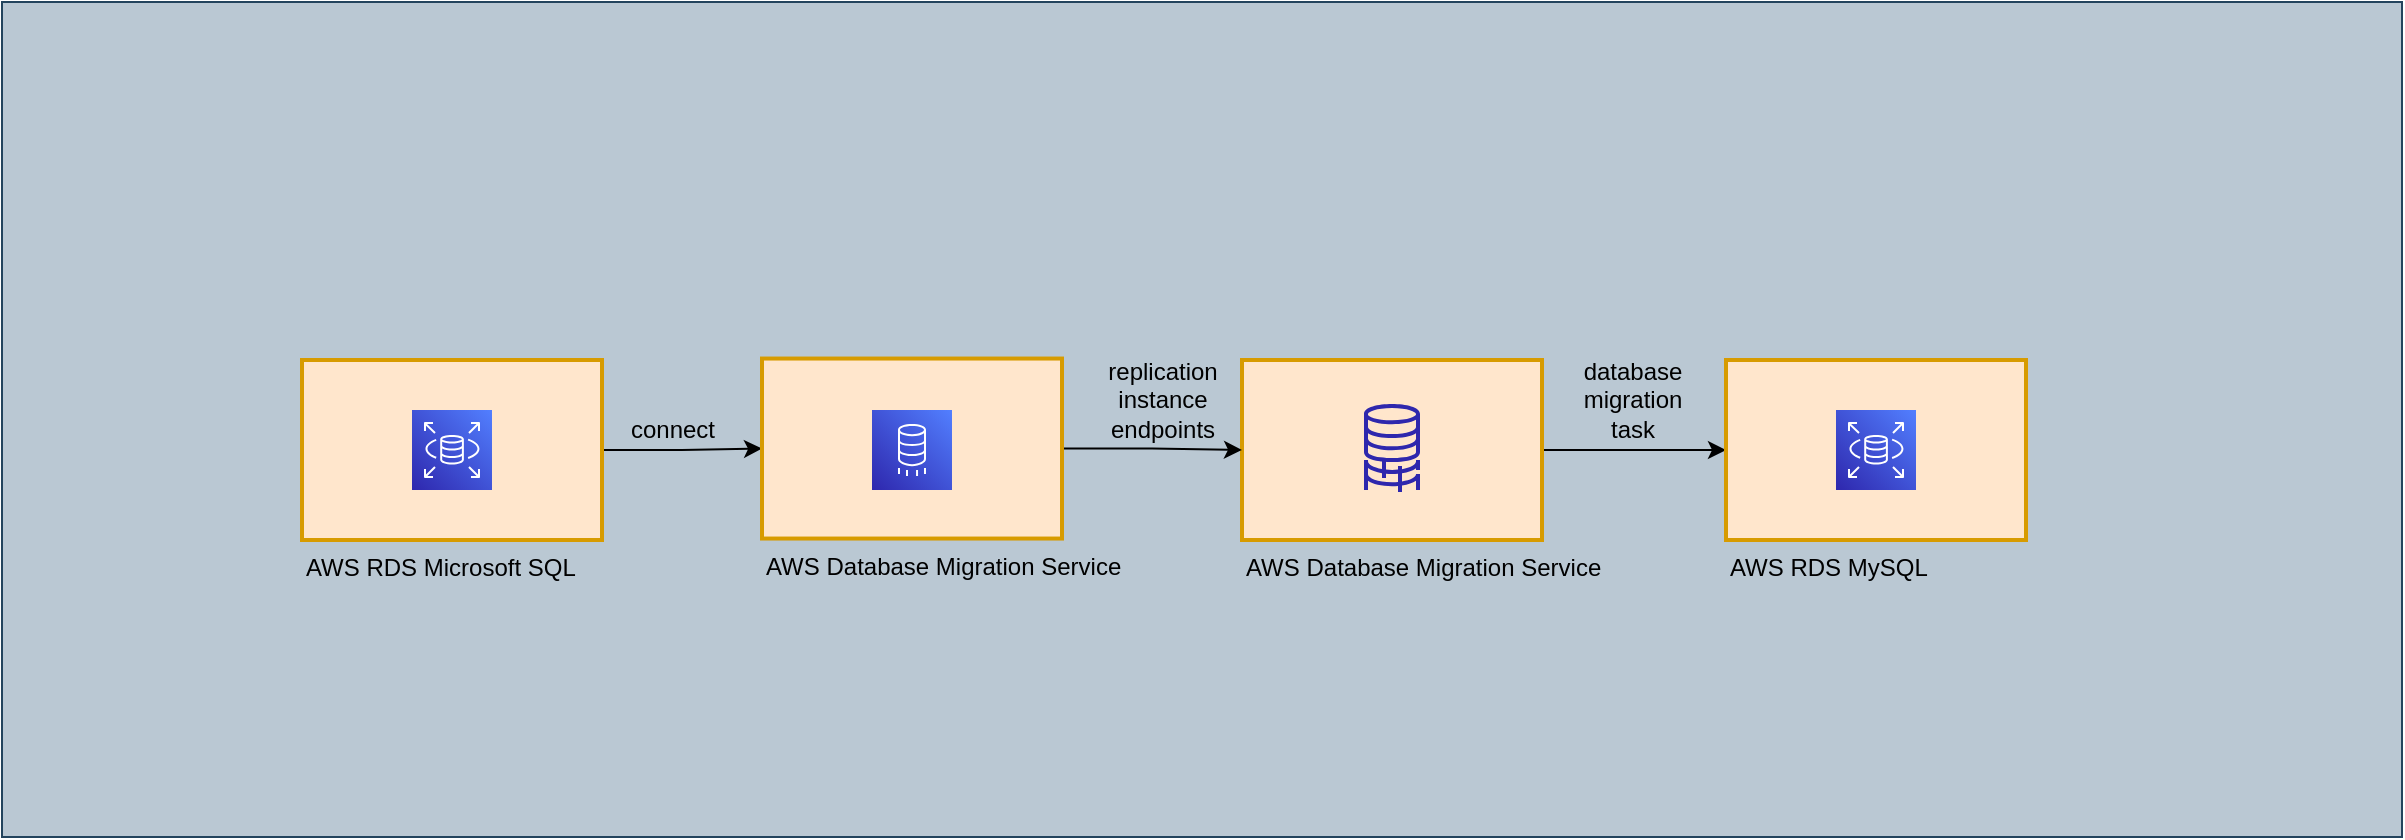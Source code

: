 <mxfile version="21.1.2" type="device">
  <diagram name="Page-1" id="74b105a0-9070-1c63-61bc-23e55f88626e">
    <mxGraphModel dx="1434" dy="870" grid="1" gridSize="10" guides="1" tooltips="1" connect="1" arrows="1" fold="1" page="1" pageScale="1.5" pageWidth="1169" pageHeight="826" background="none" math="0" shadow="0">
      <root>
        <mxCell id="0" style=";html=1;" />
        <mxCell id="1" style=";html=1;" parent="0" />
        <mxCell id="9QPtc-Q_uSKH_jWS5O0u-1" value="" style="rounded=0;whiteSpace=wrap;html=1;fillColor=#bac8d3;strokeColor=#23445d;" parent="1" vertex="1">
          <mxGeometry y="411" width="1200" height="417.5" as="geometry" />
        </mxCell>
        <mxCell id="AzqcnyQzKy9WL4qiRQvG-4" value="" style="edgeStyle=orthogonalEdgeStyle;rounded=0;orthogonalLoop=1;jettySize=auto;html=1;fontColor=#000000;strokeColor=#000000;" parent="1" source="-qlfuwF-1jwrvafE3BXy-18" target="AzqcnyQzKy9WL4qiRQvG-3" edge="1">
          <mxGeometry relative="1" as="geometry" />
        </mxCell>
        <mxCell id="-qlfuwF-1jwrvafE3BXy-18" value="AWS Database Migration Service" style="strokeWidth=2;dashed=0;align=left;fontSize=12;shape=rect;verticalLabelPosition=bottom;verticalAlign=top;fillColor=#ffe6cc;strokeColor=#d79b00;fontColor=#000000;" parent="1" vertex="1">
          <mxGeometry x="620" y="590" width="150" height="90" as="geometry" />
        </mxCell>
        <mxCell id="-qlfuwF-1jwrvafE3BXy-6" value="" style="edgeStyle=orthogonalEdgeStyle;rounded=0;orthogonalLoop=1;jettySize=auto;html=1;fontColor=#000000;strokeColor=#000000;" parent="1" source="10b056a9c633e61c-4" target="-qlfuwF-1jwrvafE3BXy-4" edge="1">
          <mxGeometry relative="1" as="geometry" />
        </mxCell>
        <mxCell id="10b056a9c633e61c-4" value="AWS RDS Microsoft SQL" style="strokeWidth=2;dashed=0;align=left;fontSize=12;shape=rect;verticalLabelPosition=bottom;verticalAlign=top;fillColor=#ffe6cc;strokeColor=#d79b00;fontColor=#000000;" parent="1" vertex="1">
          <mxGeometry x="150" y="590" width="150" height="90" as="geometry" />
        </mxCell>
        <mxCell id="-qlfuwF-1jwrvafE3BXy-19" value="" style="edgeStyle=orthogonalEdgeStyle;rounded=0;orthogonalLoop=1;jettySize=auto;html=1;fontColor=#000000;strokeColor=#000000;" parent="1" source="-qlfuwF-1jwrvafE3BXy-4" target="-qlfuwF-1jwrvafE3BXy-18" edge="1">
          <mxGeometry relative="1" as="geometry" />
        </mxCell>
        <mxCell id="-qlfuwF-1jwrvafE3BXy-4" value="AWS Database Migration Service" style="strokeWidth=2;dashed=0;align=left;fontSize=12;shape=rect;verticalLabelPosition=bottom;verticalAlign=top;fillColor=#ffe6cc;strokeColor=#d79b00;fontColor=#000000;" parent="1" vertex="1">
          <mxGeometry x="380" y="589.27" width="150" height="90" as="geometry" />
        </mxCell>
        <mxCell id="AzqcnyQzKy9WL4qiRQvG-3" value="AWS RDS MySQL" style="strokeWidth=2;dashed=0;align=left;fontSize=12;shape=rect;verticalLabelPosition=bottom;verticalAlign=top;fillColor=#ffe6cc;strokeColor=#d79b00;fontColor=#000000;" parent="1" vertex="1">
          <mxGeometry x="862" y="590" width="150" height="90" as="geometry" />
        </mxCell>
        <mxCell id="i3nGPntlqTUSJxihndr1-5" value="database&lt;br&gt;migration&lt;br&gt;task" style="text;html=1;align=center;verticalAlign=middle;resizable=0;points=[];autosize=1;strokeColor=none;fillColor=none;fontColor=#000000;" parent="1" vertex="1">
          <mxGeometry x="780" y="580" width="70" height="60" as="geometry" />
        </mxCell>
        <mxCell id="dRJTYx54ZhGCLM6XIU96-6" value="connect" style="text;html=1;align=center;verticalAlign=middle;resizable=0;points=[];autosize=1;strokeColor=none;fillColor=none;fontColor=#000000;" parent="1" vertex="1">
          <mxGeometry x="300" y="610" width="70" height="30" as="geometry" />
        </mxCell>
        <mxCell id="eYDjJMWm2Yjtzw31elS9-1" value="&lt;svg class=&quot;w-6 h-6&quot; height=&quot;40&quot; width=&quot;40&quot; xmlns=&quot;http://www.w3.org/2000/svg&quot;&gt;&lt;defs&gt;&lt;linearGradient x1=&quot;0%&quot; y1=&quot;100%&quot; x2=&quot;100%&quot; y2=&quot;0%&quot; id=&quot;Arch_Amazon-RDS_32_svg__a&quot;&gt;&lt;stop stop-color=&quot;#2E27AD&quot; offset=&quot;0%&quot;&gt;&lt;/stop&gt;&lt;stop stop-color=&quot;#527FFF&quot; offset=&quot;100%&quot;&gt;&lt;/stop&gt;&lt;/linearGradient&gt;&lt;/defs&gt;&lt;g fill=&quot;none&quot; fill-rule=&quot;evenodd&quot;&gt;&lt;path d=&quot;M0 0h40v40H0z&quot; fill=&quot;url(#Arch_Amazon-RDS_32_svg__a)&quot;&gt;&lt;/path&gt;&lt;path d=&quot;M11.854 28.854L7.708 33H10.5v1h-4a.5.5 0 01-.5-.5v-4h1v2.793l4.147-4.146.707.707zM33 29.5h1v4c0 .277-.223.5-.5.5h-4v-1h2.793l-4.146-4.146.707-.707L33 32.293V29.5zm1-23v4h-1V7.708l-4.146 4.146-.707-.707L32.293 7H29.5V6h4a.5.5 0 01.5.5zm-27 4H6v-4a.5.5 0 01.5-.5h4v1H7.527l4.319 4.14-.691.721L7 7.88v2.62zm25.726 8.9c0-1.558-1.806-3.1-4.83-4.123l.32-.947c3.502 1.185 5.51 3.033 5.51 5.07 0 2.037-2.008 3.886-5.51 5.071l-.32-.948c3.024-1.023 4.83-2.565 4.83-4.123zm-24.989 0c0 1.492 1.69 2.993 4.521 4.014l-.34.94c-3.293-1.187-5.181-2.993-5.181-4.954 0-1.961 1.888-3.767 5.181-4.955l.34.941c-2.831 1.021-4.521 2.522-4.521 4.014zm12.286-3.681c-3.136 0-4.891-.799-4.917-1.125.026-.326 1.781-1.125 4.917-1.125 3.133 0 4.89.798 4.917 1.125-.027.326-1.784 1.125-4.917 1.125zm0 3.555c-3.182 0-4.917-.926-4.917-1.402v-2.03c1.135.595 3.069.877 4.917.877 1.848 0 3.782-.282 4.917-.877v2.03c0 .476-1.735 1.402-4.917 1.402zm0 3.737c-3.182 0-4.917-.927-4.917-1.403v-2.343c1.119.665 3.023 1.009 4.917 1.009 1.894 0 3.798-.344 4.917-1.009v2.343c0 .476-1.735 1.403-4.917 1.403zm0 3.279c-3.182 0-4.917-.915-4.917-1.385v-1.904c1.119.666 3.023 1.01 4.917 1.01 1.894 0 3.798-.344 4.917-1.01v1.904c0 .47-1.735 1.385-4.917 1.385zm0-13.821c-2.85 0-5.917.665-5.917 2.125v10.311c0 1.566 2.977 2.385 5.917 2.385s5.917-.819 5.917-2.385V14.594c0-1.46-3.067-2.125-5.917-2.125z&quot; fill=&quot;#FFF&quot;&gt;&lt;/path&gt;&lt;/g&gt;&lt;/svg&gt;" style="text;whiteSpace=wrap;html=1;align=center;verticalAlign=middle;" parent="1" vertex="1">
          <mxGeometry x="190" y="600.72" width="70" height="70" as="geometry" />
        </mxCell>
        <mxCell id="eYDjJMWm2Yjtzw31elS9-3" value="replication&lt;br&gt;instance&lt;br&gt;endpoints" style="text;html=1;align=center;verticalAlign=middle;resizable=0;points=[];autosize=1;strokeColor=none;fillColor=none;fontColor=#000000;" parent="1" vertex="1">
          <mxGeometry x="540" y="580" width="80" height="60" as="geometry" />
        </mxCell>
        <mxCell id="yj3nhXeXnLgTxeDTZ7Eq-3" value="&lt;svg class=&quot;w-6 h-6&quot; height=&quot;40&quot; width=&quot;40&quot; xmlns=&quot;http://www.w3.org/2000/svg&quot;&gt;&lt;defs&gt;&lt;linearGradient x1=&quot;0%&quot; y1=&quot;100%&quot; x2=&quot;100%&quot; y2=&quot;0%&quot; id=&quot;Arch_Amazon-RDS_32_svg__a&quot;&gt;&lt;stop stop-color=&quot;#2E27AD&quot; offset=&quot;0%&quot;&gt;&lt;/stop&gt;&lt;stop stop-color=&quot;#527FFF&quot; offset=&quot;100%&quot;&gt;&lt;/stop&gt;&lt;/linearGradient&gt;&lt;/defs&gt;&lt;g fill=&quot;none&quot; fill-rule=&quot;evenodd&quot;&gt;&lt;path d=&quot;M0 0h40v40H0z&quot; fill=&quot;url(#Arch_Amazon-RDS_32_svg__a)&quot;&gt;&lt;/path&gt;&lt;path d=&quot;M11.854 28.854L7.708 33H10.5v1h-4a.5.5 0 01-.5-.5v-4h1v2.793l4.147-4.146.707.707zM33 29.5h1v4c0 .277-.223.5-.5.5h-4v-1h2.793l-4.146-4.146.707-.707L33 32.293V29.5zm1-23v4h-1V7.708l-4.146 4.146-.707-.707L32.293 7H29.5V6h4a.5.5 0 01.5.5zm-27 4H6v-4a.5.5 0 01.5-.5h4v1H7.527l4.319 4.14-.691.721L7 7.88v2.62zm25.726 8.9c0-1.558-1.806-3.1-4.83-4.123l.32-.947c3.502 1.185 5.51 3.033 5.51 5.07 0 2.037-2.008 3.886-5.51 5.071l-.32-.948c3.024-1.023 4.83-2.565 4.83-4.123zm-24.989 0c0 1.492 1.69 2.993 4.521 4.014l-.34.94c-3.293-1.187-5.181-2.993-5.181-4.954 0-1.961 1.888-3.767 5.181-4.955l.34.941c-2.831 1.021-4.521 2.522-4.521 4.014zm12.286-3.681c-3.136 0-4.891-.799-4.917-1.125.026-.326 1.781-1.125 4.917-1.125 3.133 0 4.89.798 4.917 1.125-.027.326-1.784 1.125-4.917 1.125zm0 3.555c-3.182 0-4.917-.926-4.917-1.402v-2.03c1.135.595 3.069.877 4.917.877 1.848 0 3.782-.282 4.917-.877v2.03c0 .476-1.735 1.402-4.917 1.402zm0 3.737c-3.182 0-4.917-.927-4.917-1.403v-2.343c1.119.665 3.023 1.009 4.917 1.009 1.894 0 3.798-.344 4.917-1.009v2.343c0 .476-1.735 1.403-4.917 1.403zm0 3.279c-3.182 0-4.917-.915-4.917-1.385v-1.904c1.119.666 3.023 1.01 4.917 1.01 1.894 0 3.798-.344 4.917-1.01v1.904c0 .47-1.735 1.385-4.917 1.385zm0-13.821c-2.85 0-5.917.665-5.917 2.125v10.311c0 1.566 2.977 2.385 5.917 2.385s5.917-.819 5.917-2.385V14.594c0-1.46-3.067-2.125-5.917-2.125z&quot; fill=&quot;#FFF&quot;&gt;&lt;/path&gt;&lt;/g&gt;&lt;/svg&gt;" style="text;whiteSpace=wrap;html=1;align=center;verticalAlign=middle;" parent="1" vertex="1">
          <mxGeometry x="902" y="600.72" width="70" height="70" as="geometry" />
        </mxCell>
        <mxCell id="8yubG_AVU3vbo5marA_D-1" value="&lt;svg class=&quot;w-6 h-6&quot; height=&quot;40&quot; width=&quot;40&quot; xmlns=&quot;http://www.w3.org/2000/svg&quot;&gt;&lt;defs&gt;&lt;linearGradient x1=&quot;0%&quot; y1=&quot;100%&quot; x2=&quot;100%&quot; y2=&quot;0%&quot; id=&quot;Arch_AWS-Database-Migration_32_svg__a&quot;&gt;&lt;stop stop-color=&quot;#2E27AD&quot; offset=&quot;0%&quot;&gt;&lt;/stop&gt;&lt;stop stop-color=&quot;#527FFF&quot; offset=&quot;100%&quot;&gt;&lt;/stop&gt;&lt;/linearGradient&gt;&lt;/defs&gt;&lt;g fill=&quot;none&quot; fill-rule=&quot;evenodd&quot;&gt;&lt;path d=&quot;M0 0h40v40H0z&quot; fill=&quot;url(#Arch_AWS-Database-Migration_32_svg__a)&quot;&gt;&lt;/path&gt;&lt;path d=&quot;M22.024 33h1v-2.997h-1V33zm-5.019 0h1v-2.997h-1V33zM26 32.001h1v-2.996h-1V32zm-13 0h1v-2.996h-1V32zm7.018-14.96c-3.717 0-6.018-.958-6.018-1.847v-3.548c1.173.885 3.304 1.418 6.018 1.418 2.604 0 4.782-.583 5.982-1.49v3.62c0 .908-2.238 1.847-5.982 1.847zm0 5.019c-3.547 0-6.018-1.084-6.018-2.057V16.8c1.34.892 3.805 1.24 6.018 1.24 2.725 0 4.825-.462 5.982-1.25v3.213c0 .973-2.456 2.057-5.982 2.057zm0 5.006c-3.491 0-6.018-1.503-6.018-2.516v-2.9c1.294.928 3.664 1.408 6.018 1.408 2.635 0 4.793-.547 5.982-1.416v2.908c0 1-2.386 2.516-5.982 2.516zm0-19.067c3.695 0 5.982.989 5.982 1.905 0 .903-2.276 2.161-5.982 2.161-3.43 0-6.018-.929-6.018-2.161 0-.778 2.143-1.905 6.018-1.905zm0-.999C16.638 7 13 7.909 13 9.904V24.55c0 1.873 3.279 3.515 7.018 3.515 3.719 0 6.982-1.642 6.982-3.515V9.904C27 7.898 23.493 7 20.018 7z&quot; fill=&quot;#FFF&quot;&gt;&lt;/path&gt;&lt;/g&gt;&lt;/svg&gt;" style="text;whiteSpace=wrap;html=1;align=center;verticalAlign=middle;" vertex="1" parent="1">
          <mxGeometry x="420" y="600.72" width="70" height="70" as="geometry" />
        </mxCell>
        <mxCell id="8yubG_AVU3vbo5marA_D-2" value="&lt;svg class=&quot;w-6 h-6&quot; height=&quot;48&quot; width=&quot;48&quot; xmlns=&quot;http://www.w3.org/2000/svg&quot;&gt;&lt;path d=&quot;M24.036 41.068C16.631 41.068 12 39 12 37.083v-3.036c1.557 1.186 3.976 2.066 7 2.526v2.432h2v-2.192c.967.081 1.98.125 3.036.125 1.028 0 2.02-.04 2.964-.118v4.126c-.93.077-1.915.122-2.964.122zM12 26.066v-3.559c2.326 1.637 6.585 2.623 12.015 2.623 5.407 0 9.653-.976 11.985-2.6v3.536c0 .688-1.659 1.942-6.233 2.583-.98.138-2.017.24-3.08.303-.435.025-.877.046-1.325.058a44.21 44.21 0 01-2.725 0c-.449-.012-.89-.033-1.325-.058a38.696 38.696 0 01-3.08-.303C13.658 28.01 12 26.754 12 26.066zM24 4c7.88 0 12.002 1.93 12.002 2.964v.273c0 .797-3.685 2.894-11.945 2.894-8.259 0-12.05-1.985-12.05-2.782v-.385C12.006 5.93 16.12 4 24 4zM12 16.631c2.562 1.66 7.29 2.431 11.995 2.431 4.711 0 9.444-.773 12.005-2.437l.002 2.574v.148c0 1.82-4.594 3.784-11.987 3.784-7.392 0-12.013-1.964-12.013-3.784L12 19.15v-2.519zm0-6.776c2.58 1.55 7.44 2.276 12.057 2.276 4.554 0 9.336-.709 11.943-2.213v3.73c0 1.396-4.312 3.414-12.005 3.414-7.693 0-11.99-2.018-11.99-3.414l-.005-.16V9.854zm26 27.228v-.077h-2v.255c-.203 1.387-2.748 2.817-7 3.458v-4.135c3.01-.45 5.428-1.314 7-2.48v.902h2v-5.001h-2v.866c-.203 1.482-2.748 3.01-7 3.695v-1.56h-2v1.802a33.603 33.603 0 01-6-.008v-3.867c.065.004.13.011.194.015a46.703 46.703 0 004.23.062c.466-.014.927-.035 1.381-.062a40.811 40.811 0 003.241-.318c5.13-.719 7.954-2.339 7.954-4.564V6.964C38 3.535 30.97 2 24 2c-6.969 0-14 1.535-14 4.964v19.102c0 2.225 2.825 3.846 7.953 4.564.341.047.695.084 1.047.124v3.8c-4.389-.72-6.998-2.342-6.998-3.874v-.675H10v15.001h2v-4.655c2.328 1.696 6.596 2.717 12.036 2.717 1.032 0 2.021-.037 2.964-.108v3.045h2v-3.262c3.028-.418 5.436-1.229 7-2.337v4.6h2v-7.658c-.002-.089 0-.128 0-.218v-.047z&quot; fill=&quot;#2E27AD&quot; fill-rule=&quot;evenodd&quot;&gt;&lt;/path&gt;&lt;/svg&gt;" style="text;whiteSpace=wrap;html=1;align=center;verticalAlign=middle;" vertex="1" parent="1">
          <mxGeometry x="655" y="600" width="80" height="70" as="geometry" />
        </mxCell>
      </root>
    </mxGraphModel>
  </diagram>
</mxfile>
